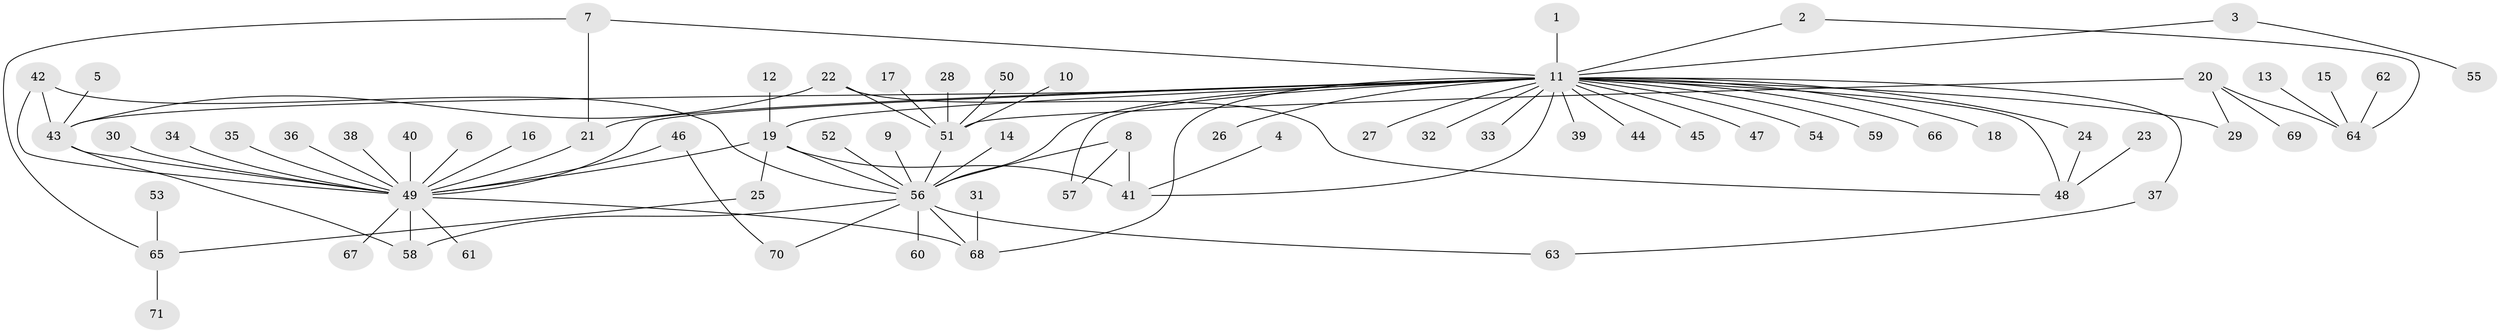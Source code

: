 // original degree distribution, {31: 0.007042253521126761, 3: 0.09859154929577464, 19: 0.007042253521126761, 4: 0.04929577464788732, 8: 0.02112676056338028, 16: 0.007042253521126761, 2: 0.19014084507042253, 5: 0.02112676056338028, 6: 0.014084507042253521, 1: 0.5774647887323944, 7: 0.007042253521126761}
// Generated by graph-tools (version 1.1) at 2025/49/03/09/25 03:49:55]
// undirected, 71 vertices, 92 edges
graph export_dot {
graph [start="1"]
  node [color=gray90,style=filled];
  1;
  2;
  3;
  4;
  5;
  6;
  7;
  8;
  9;
  10;
  11;
  12;
  13;
  14;
  15;
  16;
  17;
  18;
  19;
  20;
  21;
  22;
  23;
  24;
  25;
  26;
  27;
  28;
  29;
  30;
  31;
  32;
  33;
  34;
  35;
  36;
  37;
  38;
  39;
  40;
  41;
  42;
  43;
  44;
  45;
  46;
  47;
  48;
  49;
  50;
  51;
  52;
  53;
  54;
  55;
  56;
  57;
  58;
  59;
  60;
  61;
  62;
  63;
  64;
  65;
  66;
  67;
  68;
  69;
  70;
  71;
  1 -- 11 [weight=1.0];
  2 -- 11 [weight=1.0];
  2 -- 64 [weight=1.0];
  3 -- 11 [weight=1.0];
  3 -- 55 [weight=1.0];
  4 -- 41 [weight=1.0];
  5 -- 43 [weight=1.0];
  6 -- 49 [weight=1.0];
  7 -- 11 [weight=1.0];
  7 -- 21 [weight=1.0];
  7 -- 65 [weight=1.0];
  8 -- 41 [weight=1.0];
  8 -- 56 [weight=1.0];
  8 -- 57 [weight=1.0];
  9 -- 56 [weight=1.0];
  10 -- 51 [weight=1.0];
  11 -- 18 [weight=1.0];
  11 -- 19 [weight=1.0];
  11 -- 21 [weight=1.0];
  11 -- 24 [weight=1.0];
  11 -- 26 [weight=1.0];
  11 -- 27 [weight=1.0];
  11 -- 29 [weight=1.0];
  11 -- 32 [weight=1.0];
  11 -- 33 [weight=1.0];
  11 -- 37 [weight=1.0];
  11 -- 39 [weight=1.0];
  11 -- 41 [weight=1.0];
  11 -- 43 [weight=1.0];
  11 -- 44 [weight=1.0];
  11 -- 45 [weight=1.0];
  11 -- 47 [weight=1.0];
  11 -- 48 [weight=1.0];
  11 -- 49 [weight=1.0];
  11 -- 54 [weight=1.0];
  11 -- 56 [weight=2.0];
  11 -- 57 [weight=1.0];
  11 -- 59 [weight=1.0];
  11 -- 66 [weight=1.0];
  11 -- 68 [weight=1.0];
  12 -- 19 [weight=1.0];
  13 -- 64 [weight=1.0];
  14 -- 56 [weight=1.0];
  15 -- 64 [weight=1.0];
  16 -- 49 [weight=1.0];
  17 -- 51 [weight=1.0];
  19 -- 25 [weight=1.0];
  19 -- 41 [weight=1.0];
  19 -- 49 [weight=1.0];
  19 -- 56 [weight=1.0];
  20 -- 29 [weight=1.0];
  20 -- 51 [weight=1.0];
  20 -- 64 [weight=1.0];
  20 -- 69 [weight=1.0];
  21 -- 49 [weight=1.0];
  22 -- 43 [weight=1.0];
  22 -- 48 [weight=1.0];
  22 -- 51 [weight=1.0];
  23 -- 48 [weight=1.0];
  24 -- 48 [weight=1.0];
  25 -- 65 [weight=1.0];
  28 -- 51 [weight=1.0];
  30 -- 49 [weight=1.0];
  31 -- 68 [weight=1.0];
  34 -- 49 [weight=1.0];
  35 -- 49 [weight=1.0];
  36 -- 49 [weight=1.0];
  37 -- 63 [weight=1.0];
  38 -- 49 [weight=1.0];
  40 -- 49 [weight=1.0];
  42 -- 43 [weight=1.0];
  42 -- 49 [weight=1.0];
  42 -- 56 [weight=1.0];
  43 -- 49 [weight=1.0];
  43 -- 58 [weight=1.0];
  46 -- 49 [weight=1.0];
  46 -- 70 [weight=1.0];
  49 -- 58 [weight=1.0];
  49 -- 61 [weight=1.0];
  49 -- 67 [weight=1.0];
  49 -- 68 [weight=1.0];
  50 -- 51 [weight=1.0];
  51 -- 56 [weight=1.0];
  52 -- 56 [weight=1.0];
  53 -- 65 [weight=1.0];
  56 -- 58 [weight=1.0];
  56 -- 60 [weight=1.0];
  56 -- 63 [weight=1.0];
  56 -- 68 [weight=1.0];
  56 -- 70 [weight=1.0];
  62 -- 64 [weight=1.0];
  65 -- 71 [weight=1.0];
}
